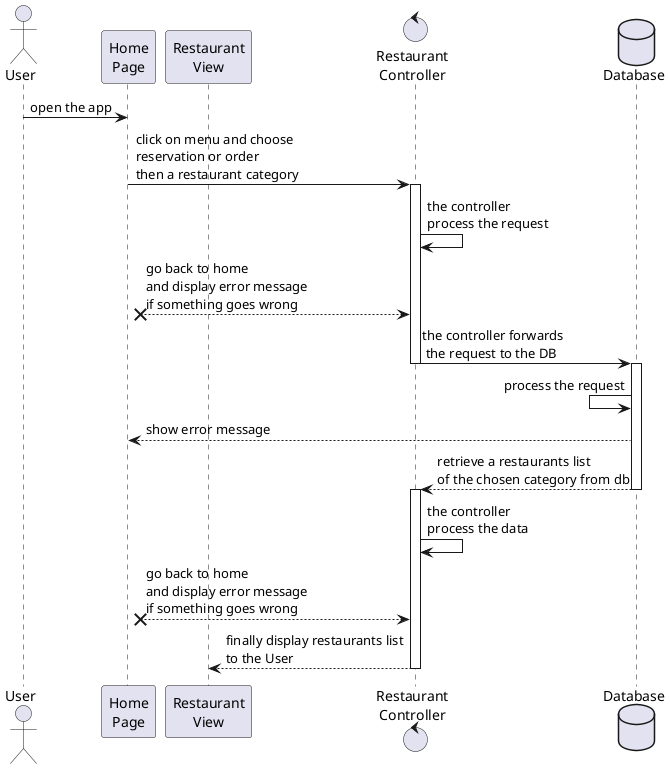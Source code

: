 @startuml displayrestaurants

actor User 
participant "Home\nPage" as HomePage
participant "Restaurant\nView" as RestaurantView
control "Restaurant\nController" as RestaurantController
database Database as DB


User -> HomePage : open the app
HomePage -> RestaurantController: click on menu and choose\nreservation or order\nthen a restaurant category

activate RestaurantController
RestaurantController -> RestaurantController : the controller\nprocess the request
HomePage x-- RestaurantController : go back to home\nand display error message\nif something goes wrong
RestaurantController -> DB : the controller forwards\n the request to the DB
deactivate RestaurantController

activate DB
DB <- DB: process the request
HomePage <-- DB: show error message
RestaurantController <-- DB : retrieve a restaurants list\nof the chosen category from db
deactivate DB


activate RestaurantController
RestaurantController -> RestaurantController : the controller\nprocess the data
HomePage x-- RestaurantController : go back to home\nand display error message\nif something goes wrong
RestaurantView <-- RestaurantController: finally display restaurants list\nto the User
deactivate RestaurantController
@enduml